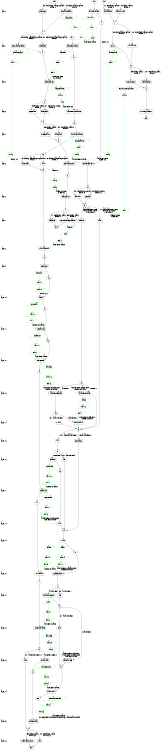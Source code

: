 digraph state_graph {
	rankdir=TB;
	size="8,5;"
	
	/* Layers */
	layer_0 [shape=plaintext, label="layer 0"];
	layer_0_b [style=invis, shape=point];
	layer_0_a [style=invis, shape=point];
	layer_0_b -> layer_0 [style=invis];
	layer_0 -> layer_0_a [style=invis];
	layer_1 [shape=plaintext, label="layer 1"];
	layer_1_b [style=invis, shape=point];
	layer_1_a [style=invis, shape=point];
	layer_1_b -> layer_1 [style=invis];
	layer_1 -> layer_1_a [style=invis];
	layer_0_a -> layer_1_b [style=invis];
	layer_2 [shape=plaintext, label="layer 2"];
	layer_2_b [style=invis, shape=point];
	layer_2_a [style=invis, shape=point];
	layer_2_b -> layer_2 [style=invis];
	layer_2 -> layer_2_a [style=invis];
	layer_1_a -> layer_2_b [style=invis];
	layer_3 [shape=plaintext, label="layer 3"];
	layer_3_b [style=invis, shape=point];
	layer_3_a [style=invis, shape=point];
	layer_3_b -> layer_3 [style=invis];
	layer_3 -> layer_3_a [style=invis];
	layer_2_a -> layer_3_b [style=invis];
	layer_4 [shape=plaintext, label="layer 4"];
	layer_4_b [style=invis, shape=point];
	layer_4_a [style=invis, shape=point];
	layer_4_b -> layer_4 [style=invis];
	layer_4 -> layer_4_a [style=invis];
	layer_3_a -> layer_4_b [style=invis];
	layer_5 [shape=plaintext, label="layer 5"];
	layer_5_b [style=invis, shape=point];
	layer_5_a [style=invis, shape=point];
	layer_5_b -> layer_5 [style=invis];
	layer_5 -> layer_5_a [style=invis];
	layer_4_a -> layer_5_b [style=invis];
	layer_6 [shape=plaintext, label="layer 6"];
	layer_6_b [style=invis, shape=point];
	layer_6_a [style=invis, shape=point];
	layer_6_b -> layer_6 [style=invis];
	layer_6 -> layer_6_a [style=invis];
	layer_5_a -> layer_6_b [style=invis];
	layer_7 [shape=plaintext, label="layer 7"];
	layer_7_b [style=invis, shape=point];
	layer_7_a [style=invis, shape=point];
	layer_7_b -> layer_7 [style=invis];
	layer_7 -> layer_7_a [style=invis];
	layer_6_a -> layer_7_b [style=invis];
	layer_8 [shape=plaintext, label="layer 8"];
	layer_8_b [style=invis, shape=point];
	layer_8_a [style=invis, shape=point];
	layer_8_b -> layer_8 [style=invis];
	layer_8 -> layer_8_a [style=invis];
	layer_7_a -> layer_8_b [style=invis];
	layer_9 [shape=plaintext, label="layer 9"];
	layer_9_b [style=invis, shape=point];
	layer_9_a [style=invis, shape=point];
	layer_9_b -> layer_9 [style=invis];
	layer_9 -> layer_9_a [style=invis];
	layer_8_a -> layer_9_b [style=invis];
	layer_10 [shape=plaintext, label="layer 10"];
	layer_10_b [style=invis, shape=point];
	layer_10_a [style=invis, shape=point];
	layer_10_b -> layer_10 [style=invis];
	layer_10 -> layer_10_a [style=invis];
	layer_9_a -> layer_10_b [style=invis];
	layer_11 [shape=plaintext, label="layer 11"];
	layer_11_b [style=invis, shape=point];
	layer_11_a [style=invis, shape=point];
	layer_11_b -> layer_11 [style=invis];
	layer_11 -> layer_11_a [style=invis];
	layer_10_a -> layer_11_b [style=invis];
	layer_12 [shape=plaintext, label="layer 12"];
	layer_12_b [style=invis, shape=point];
	layer_12_a [style=invis, shape=point];
	layer_12_b -> layer_12 [style=invis];
	layer_12 -> layer_12_a [style=invis];
	layer_11_a -> layer_12_b [style=invis];
	layer_13 [shape=plaintext, label="layer 13"];
	layer_13_b [style=invis, shape=point];
	layer_13_a [style=invis, shape=point];
	layer_13_b -> layer_13 [style=invis];
	layer_13 -> layer_13_a [style=invis];
	layer_12_a -> layer_13_b [style=invis];
	layer_14 [shape=plaintext, label="layer 14"];
	layer_14_b [style=invis, shape=point];
	layer_14_a [style=invis, shape=point];
	layer_14_b -> layer_14 [style=invis];
	layer_14 -> layer_14_a [style=invis];
	layer_13_a -> layer_14_b [style=invis];
	layer_15 [shape=plaintext, label="layer 15"];
	layer_15_b [style=invis, shape=point];
	layer_15_a [style=invis, shape=point];
	layer_15_b -> layer_15 [style=invis];
	layer_15 -> layer_15_a [style=invis];
	layer_14_a -> layer_15_b [style=invis];
	layer_16 [shape=plaintext, label="layer 16"];
	layer_16_b [style=invis, shape=point];
	layer_16_a [style=invis, shape=point];
	layer_16_b -> layer_16 [style=invis];
	layer_16 -> layer_16_a [style=invis];
	layer_15_a -> layer_16_b [style=invis];
	layer_17 [shape=plaintext, label="layer 17"];
	layer_17_b [style=invis, shape=point];
	layer_17_a [style=invis, shape=point];
	layer_17_b -> layer_17 [style=invis];
	layer_17 -> layer_17_a [style=invis];
	layer_16_a -> layer_17_b [style=invis];
	layer_18 [shape=plaintext, label="layer 18"];
	layer_18_b [style=invis, shape=point];
	layer_18_a [style=invis, shape=point];
	layer_18_b -> layer_18 [style=invis];
	layer_18 -> layer_18_a [style=invis];
	layer_17_a -> layer_18_b [style=invis];
	layer_19 [shape=plaintext, label="layer 19"];
	layer_19_b [style=invis, shape=point];
	layer_19_a [style=invis, shape=point];
	layer_19_b -> layer_19 [style=invis];
	layer_19 -> layer_19_a [style=invis];
	layer_18_a -> layer_19_b [style=invis];
	layer_20 [shape=plaintext, label="layer 20"];
	layer_20_b [style=invis, shape=point];
	layer_20_a [style=invis, shape=point];
	layer_20_b -> layer_20 [style=invis];
	layer_20 -> layer_20_a [style=invis];
	layer_19_a -> layer_20_b [style=invis];
	layer_21 [shape=plaintext, label="layer 21"];
	layer_21_b [style=invis, shape=point];
	layer_21_a [style=invis, shape=point];
	layer_21_b -> layer_21 [style=invis];
	layer_21 -> layer_21_a [style=invis];
	layer_20_a -> layer_21_b [style=invis];
	layer_22 [shape=plaintext, label="layer 22"];
	layer_22_b [style=invis, shape=point];
	layer_22_a [style=invis, shape=point];
	layer_22_b -> layer_22 [style=invis];
	layer_22 -> layer_22_a [style=invis];
	layer_21_a -> layer_22_b [style=invis];
	layer_23 [shape=plaintext, label="layer 23"];
	layer_23_b [style=invis, shape=point];
	layer_23_a [style=invis, shape=point];
	layer_23_b -> layer_23 [style=invis];
	layer_23 -> layer_23_a [style=invis];
	layer_22_a -> layer_23_b [style=invis];
	layer_24 [shape=plaintext, label="layer 24"];
	layer_24_b [style=invis, shape=point];
	layer_24_a [style=invis, shape=point];
	layer_24_b -> layer_24 [style=invis];
	layer_24 -> layer_24_a [style=invis];
	layer_23_a -> layer_24_b [style=invis];
	layer_25 [shape=plaintext, label="layer 25"];
	layer_25_b [style=invis, shape=point];
	layer_25_a [style=invis, shape=point];
	layer_25_b -> layer_25 [style=invis];
	layer_25 -> layer_25_a [style=invis];
	layer_24_a -> layer_25_b [style=invis];
	layer_26 [shape=plaintext, label="layer 26"];
	layer_26_b [style=invis, shape=point];
	layer_26_a [style=invis, shape=point];
	layer_26_b -> layer_26 [style=invis];
	layer_26 -> layer_26_a [style=invis];
	layer_25_a -> layer_26_b [style=invis];
	
	/* States */
	indv_end [label = "end"]
	indv_13 [label = "13"]
	indv_12 [label = "12"]
	indv_11 [label = "11"]
	indv_10 [label = "10"]
	indv_08 [label = "08"]
	indv_07 [label = "07"]
	indv_09 [label = "09"]
	indv_05 [label = "05"]
	indv_06 [label = "06"]
	indv_04 [label = "04"]
	indv_03 [label = "03"]
	indv_02 [label = "02"]
	indv_01 [label = "01"]
	indv_start [label = "start"]
	clan_end [label = "end"]
	clan_14 [label = "14"]
	clan_13 [label = "13"]
	clan_12 [label = "12"]
	clan_11 [label = "11"]
	clan_10 [label = "10"]
	clan_09 [label = "09"]
	clan_08 [label = "08"]
	clan_07 [label = "07"]
	clan_06 [label = "06"]
	clan_05 [label = "05"]
	clan_04 [label = "04"]
	clan_03 [label = "03"]
	clan_02 [label = "02"]
	clan_01 [label = "01"]
	clan_start [label = "start"]
	patch_end [label = "end"]
	patch_7 [label = "7"]
	patch_6 [label = "6"]
	patch_5 [label = "5"]
	patch_4 [label = "4"]
	patch_3 [label = "3"]
	patch_2 [label = "2"]
	patch_1 [label = "1"]
	patch_start [label = "start"]
	manada_guanacos_end [label = "end"]
	manada_guanacos_3 [label = "3"]
	manada_guanacos_2 [label = "2"]
	manada_guanacos_1 [label = "1"]
	manada_guanacos_start [label = "start"]
	
	/* Functions */
	indv_indvInformation_start_01 [label = "indvInformation", shape = rect]
	indv_extractcalories_01_02 [label = "extractcalories", shape = rect]
	indv_getolder_02_03 [label = "getolder", shape = rect]
	indv_idle_indv_02_03 [label = "idle_indv", shape = rect]
	indv_freeIndv_03_04 [label = "freeIndv", shape = rect]
	indv_idle_03_06 [label = "idle", shape = rect]
	indv_casamiento_female_04_05 [label = "casamiento_female", shape = rect]
	indv_casamiento_male_04_06 [label = "casamiento_male", shape = rect]
	indv_info_husband_05_06 [label = "info_husband", shape = rect]
	indv_idle_05_06 [label = "idle", shape = rect]
	indv_pregnancy_06_09 [label = "pregnancy", shape = rect]
	indv_idle_06_07 [label = "idle", shape = rect]
	indv_child_inf_07_08 [label = "child_inf", shape = rect]
	indv_idle_07_09 [label = "idle", shape = rect]
	indv_birth_08_09 [label = "birth", shape = rect]
	indv_survive_09_10 [label = "survive", shape = rect]
	indv_update_status_10_11 [label = "update_status", shape = rect]
	indv_husband_request_11_12 [label = "husband_request", shape = rect]
	indv_idle_11_12 [label = "idle", shape = rect]
	indv_local_marriage_12_13 [label = "local_marriage", shape = rect]
	indv_idle_12_13 [label = "idle", shape = rect]
	indv_dividir_info_13_end [label = "dividir_info", shape = rect]
	clan_clan_Information_start_01 [label = "clan_Information", shape = rect]
	clan_clan_extract_calories_01_02 [label = "clan_extract_calories", shape = rect]
	clan_distribute_calories_02_03 [label = "distribute_calories", shape = rect]
	clan_move_clan_03_04 [label = "move_clan", shape = rect]
	clan_idle_03_04 [label = "idle", shape = rect]
	clan_marriable_indv_04_05 [label = "marriable_indv", shape = rect]
	clan_send_girls_05_06 [label = "send_girls", shape = rect]
	clan_match_06_07 [label = "match", shape = rect]
	clan_aceptar_prop_07_08 [label = "aceptar_prop", shape = rect]
	clan_recive_conf_08_09 [label = "recive_conf", shape = rect]
	clan_repartir_id_09_10 [label = "repartir_id", shape = rect]
	clan_new_leader_10_11 [label = "new_leader", shape = rect]
	clan_again_marriable_11_12 [label = "again_marriable", shape = rect]
	clan_dividir_clan_12_13 [label = "dividir_clan", shape = rect]
	clan_idle_12_14 [label = "idle", shape = rect]
	clan_creacion_clan_13_14 [label = "creacion_clan", shape = rect]
	clan_vocabulary_review_14_end [label = "vocabulary_review", shape = rect]
	clan_idle_14_end [label = "idle", shape = rect]
	patch_patchtype_start_1 [label = "patchtype", shape = rect]
	patch_infoClansInPatch_start_1 [label = "infoClansInPatch", shape = rect]
	patch_idle_patch_1_2 [label = "idle_patch", shape = rect]
	patch_infoGuanacosPatch_1_2 [label = "infoGuanacosPatch", shape = rect]
	patch_patchcalories_2_3 [label = "patchcalories", shape = rect]
	patch_regenerate_3_4 [label = "regenerate", shape = rect]
	patch_idle_patch_3_4 [label = "idle_patch", shape = rect]
	patch_snregenerate_4_5 [label = "snregenerate", shape = rect]
	patch_idle_patch_4_5 [label = "idle_patch", shape = rect]
	patch_guanacos_move_5_6 [label = "guanacos_move", shape = rect]
	patch_clans_move_6_7 [label = "clans_move", shape = rect]
	patch_reproduccion_guanacos_7_end [label = "reproduccion_guanacos", shape = rect]
	patch_idle_patch_7_end [label = "idle_patch", shape = rect]
	manada_guanacos_manadaInfo_start_1 [label = "manadaInfo", shape = rect]
	manada_guanacos_seasonSwitch_start_1 [label = "seasonSwitch", shape = rect]
	manada_guanacos_manada_idle_1_2 [label = "manada_idle", shape = rect]
	manada_guanacos_move_1_2 [label = "move", shape = rect]
	manada_guanacos_reproduccion_2_3 [label = "reproduccion", shape = rect]
	manada_guanacos_manada_idle2_2_3 [label = "manada_idle2", shape = rect]
	manada_guanacos_surviveGuanacos_3_end [label = "surviveGuanacos", shape = rect]
	
	/* Message types */
	information_message [ label = "information" color="#00ff00" shape = parallelogram];
	information_message -> information_message_start_0 [ color="#00ff00" ];
	information_message_start_0 [ label = "start 0" color="#00ff00" shape = parallelogram];
	information_message_start_0 -> information_message_end_0 [ color="#00ff00" ];
	information_message_end_0 [ label = "end 1" color="#00ff00" shape = parallelogram];
	information_message_end_0 -> clan_clan_Information_start_01 [ color="#00ff00" label = "a.cID EQ m.clanID" ];
	indgetcalories_message [ label = "indgetcalories" color="#00ff00" shape = parallelogram];
	indgetcalories_message -> indgetcalories_message_start_0 [ color="#00ff00" ];
	indgetcalories_message_start_0 [ label = "start 4" color="#00ff00" shape = parallelogram];
	indgetcalories_message_start_0 -> indgetcalories_message_end_0 [ color="#00ff00" ];
	indgetcalories_message_end_0 [ label = "end 5" color="#00ff00" shape = parallelogram];
	indgetcalories_message_end_0 -> indv_extractcalories_01_02 [ color="#00ff00" label = "a.indvID EQ m.indvID" ];
	leader_message [ label = "leader" color="#00ff00" shape = parallelogram];
	leader_message -> leader_message_start_0 [ color="#00ff00" ];
	leader_message_start_0 [ label = "start 19" color="#00ff00" shape = parallelogram];
	leader_message_start_0 -> leader_message_end_0 [ color="#00ff00" ];
	leader_message_end_0 [ label = "end 20" color="#00ff00" shape = parallelogram];
	leader_message_end_0 -> clan_new_leader_10_11 [ color="#00ff00" label = "a.cID EQ m.clanID" ];
	ancestor_message [ label = "ancestor" color="#00ff00" shape = parallelogram];
	ancestor_message -> ancestor_message_start_0 [ color="#00ff00" ];
	ancestor_message_start_0 [ label = "start 7" color="#00ff00" shape = parallelogram];
	ancestor_message_start_0 -> ancestor_message_end_0 [ color="#00ff00" ];
	ancestor_message_end_0 [ label = "end 8" color="#00ff00" shape = parallelogram];
	ancestor_message_end_0 -> clan_marriable_indv_04_05 [ color="#00ff00" label = "a.cID EQ m.clanID" ];
	peticionID_message [ label = "peticionID" color="#00ff00" shape = parallelogram];
	peticionID_message -> peticionID_message_start_0 [ color="#00ff00" ];
	peticionID_message_start_0 [ label = "start 16" color="#00ff00" shape = parallelogram];
	peticionID_message_start_0 -> peticionID_message_end_0 [ color="#00ff00" ];
	peticionID_message_end_0 [ label = "end 17" color="#00ff00" shape = parallelogram];
	peticionID_message_end_0 -> clan_repartir_id_09_10 [ color="#00ff00" label = "a.cID EQ m.clanID" ];
	family_message [ label = "family" color="#00ff00" shape = parallelogram];
	family_message -> family_message_start_0 [ color="#00ff00" ];
	family_message_start_0 [ label = "start 13" color="#00ff00" shape = parallelogram];
	family_message_start_0 -> family_message_end_0 [ color="#00ff00" ];
	family_message_end_0 [ label = "end 14" color="#00ff00" shape = parallelogram];
	family_message_end_0 -> indv_info_husband_05_06 [ color="#00ff00" label = "a.indvID EQ m.wife AND\na.cID EQ m.clanID" ];
	death_message [ label = "death" color="#00ff00" shape = parallelogram];
	death_message -> death_message_start_0 [ color="#00ff00" ];
	death_message_start_0 [ label = "start 19" color="#00ff00" shape = parallelogram];
	death_message_start_0 -> death_message_end_0 [ color="#00ff00" ];
	death_message_end_0 [ label = "end 20" color="#00ff00" shape = parallelogram];
	death_message_end_0 -> indv_update_status_10_11 [ color="#00ff00" label = "a.indvID EQ m.parejaID AND\na.cID EQ m.clanID" ];
	widow_message [ label = "widow" color="#00ff00" shape = parallelogram];
	widow_message -> widow_message_start_0 [ color="#00ff00" ];
	widow_message_start_0 [ label = "start 21" color="#00ff00" shape = parallelogram];
	widow_message_start_0 -> widow_message_end_0 [ color="#00ff00" ];
	widow_message_end_0 [ label = "end 22" color="#00ff00" shape = parallelogram];
	widow_message_end_0 -> clan_again_marriable_11_12 [ color="#00ff00" label = "a.cID EQ m.clanID" ];
	informationDivide_message [ label = "informationDivide" color="#00ff00" shape = parallelogram];
	informationDivide_message -> informationDivide_message_start_0 [ color="#00ff00" ];
	informationDivide_message_start_0 [ label = "start 24" color="#00ff00" shape = parallelogram];
	informationDivide_message_start_0 -> informationDivide_message_end_0 [ color="#00ff00" ];
	informationDivide_message_end_0 [ label = "end 25" color="#00ff00" shape = parallelogram];
	informationDivide_message_end_0 -> clan_creacion_clan_13_14 [ color="#00ff00" label = "a.cID EQ m.clanID\nsort: FLAME_sort_clan_creacion_clan_13_14_informationDivide" ];
	clan_info_message [ label = "clan_info" color="#00ff00" shape = parallelogram];
	clan_info_message -> clan_info_message_start_0 [ color="#00ff00" ];
	clan_info_message_start_0 [ label = "start 1" color="#00ff00" shape = parallelogram];
	clan_info_message_start_0 -> clan_info_message_end_0 [ color="#00ff00" ];
	clan_info_message_end_0 [ label = "end 2" color="#00ff00" shape = parallelogram];
	clan_info_message_end_0 -> patch_patchcalories_2_3 [ color="#00ff00" label = "a.x EQ m.px AND\na.y EQ m.py" ];
	clangetcalories_message [ label = "clangetcalories" color="#00ff00" shape = parallelogram];
	clangetcalories_message -> clangetcalories_message_start_0 [ color="#00ff00" ];
	clangetcalories_message_start_0 [ label = "start 2" color="#00ff00" shape = parallelogram];
	clangetcalories_message_start_0 -> clangetcalories_message_end_0 [ color="#00ff00" ];
	clangetcalories_message_end_0 [ label = "end 3" color="#00ff00" shape = parallelogram];
	clangetcalories_message_end_0 -> clan_clan_extract_calories_01_02 [ color="#00ff00" label = "a.cID EQ m.cID" ];
	freeGirls_message [ label = "freeGirls" color="#00ff00" shape = parallelogram];
	freeGirls_message -> freeGirls_message_start_0 [ color="#00ff00" ];
	freeGirls_message_start_0 [ label = "start 9" color="#00ff00" shape = parallelogram];
	freeGirls_message_start_0 -> freeGirls_message_end_0 [ color="#00ff00" ];
	freeGirls_message_end_0 [ label = "end 10" color="#00ff00" shape = parallelogram];
	freeGirls_message_end_0 -> clan_match_06_07 [ color="#00ff00" label = "Box2d: 15.0" ];
	propuesta_message [ label = "propuesta" color="#00ff00" shape = parallelogram];
	propuesta_message -> propuesta_message_start_0 [ color="#00ff00" ];
	propuesta_message_start_0 [ label = "start 10" color="#00ff00" shape = parallelogram];
	propuesta_message_start_0 -> propuesta_message_end_0 [ color="#00ff00" ];
	propuesta_message_end_0 [ label = "end 11" color="#00ff00" shape = parallelogram];
	propuesta_message_end_0 -> clan_aceptar_prop_07_08 [ color="#00ff00" label = "a.cID EQ m.dclanID" ];
	confirProp_message [ label = "confirProp" color="#00ff00" shape = parallelogram];
	confirProp_message -> confirProp_message_start_0 [ color="#00ff00" ];
	confirProp_message_start_0 [ label = "start 11" color="#00ff00" shape = parallelogram];
	confirProp_message_start_0 -> confirProp_message_end_0 [ color="#00ff00" ];
	confirProp_message_end_0 [ label = "end 12" color="#00ff00" shape = parallelogram];
	confirProp_message_end_0 -> clan_recive_conf_08_09 [ color="#00ff00" label = "a.cID EQ m.clanID" ];
	marriage_message [ label = "marriage" color="#00ff00" shape = parallelogram];
	marriage_message -> marriage_message_start_0 [ color="#00ff00" ];
	marriage_message_start_0 [ label = "start 12" color="#00ff00" shape = parallelogram];
	marriage_message_start_0 -> marriage_message_end_0 [ color="#00ff00" ];
	marriage_message_end_0 [ label = "end 13" color="#00ff00" shape = parallelogram];
	marriage_message_end_0 -> indv_casamiento_female_04_05 [ color="#00ff00" label = "a.indvID EQ m.girlID AND\na.cID EQ m.oclanID" ];
	marriage_message_end_0 -> indv_casamiento_male_04_06 [ color="#00ff00" label = "a.indvID EQ m.manID AND\na.cID EQ m.clanID" ];
	respuestaID_message [ label = "respuestaID" color="#00ff00" shape = parallelogram];
	respuestaID_message -> respuestaID_message_start_0 [ color="#00ff00" ];
	respuestaID_message_start_0 [ label = "start 17" color="#00ff00" shape = parallelogram];
	respuestaID_message_start_0 -> respuestaID_message_end_0 [ color="#00ff00" ];
	respuestaID_message_end_0 [ label = "end 18" color="#00ff00" shape = parallelogram];
	respuestaID_message_end_0 -> indv_birth_08_09 [ color="#00ff00" label = "a.indvID EQ m.indvID AND\na.cID EQ m.clanID" ];
	lmarriage_message [ label = "lmarriage" color="#00ff00" shape = parallelogram];
	lmarriage_message -> lmarriage_message_start_0 [ color="#00ff00" ];
	lmarriage_message_start_0 [ label = "start 22" color="#00ff00" shape = parallelogram];
	lmarriage_message_start_0 -> lmarriage_message_end_0 [ color="#00ff00" ];
	lmarriage_message_end_0 [ label = "end 23" color="#00ff00" shape = parallelogram];
	lmarriage_message_end_0 -> indv_local_marriage_12_13 [ color="#00ff00" label = "a.indvID EQ m.girlID OR\na.indvID EQ m.manID AND\na.cID EQ m.clanID" ];
	warningDivide_message [ label = "warningDivide" color="#00ff00" shape = parallelogram];
	warningDivide_message -> warningDivide_message_start_0 [ color="#00ff00" ];
	warningDivide_message_start_0 [ label = "start 23" color="#00ff00" shape = parallelogram];
	warningDivide_message_start_0 -> warningDivide_message_end_0 [ color="#00ff00" ];
	warningDivide_message_end_0 [ label = "end 24" color="#00ff00" shape = parallelogram];
	warningDivide_message_end_0 -> indv_dividir_info_13_end [ color="#00ff00" label = "a.cID EQ m.clanID" ];
	clanmove_message [ label = "clanmove" color="#00ff00" shape = parallelogram];
	clanmove_message -> clanmove_message_start_0 [ color="#00ff00" ];
	clanmove_message_start_0 [ label = "start 5" color="#00ff00" shape = parallelogram];
	clanmove_message_start_0 -> clanmove_message_end_0 [ color="#00ff00" ];
	clanmove_message_end_0 [ label = "end 6" color="#00ff00" shape = parallelogram];
	clanmove_message_end_0 -> patch_clans_move_6_7 [ color="#00ff00" label = "a.x EQ m.x AND\na.y EQ m.y" ];
	clanspatch_message [ label = "clanspatch" color="#00ff00" shape = parallelogram];
	clanspatch_message -> clanspatch_message_start_0 [ color="#00ff00" ];
	clanspatch_message_start_0 [ label = "start 0" color="#00ff00" shape = parallelogram];
	clanspatch_message_start_0 -> clanspatch_message_end_0 [ color="#00ff00" ];
	clanspatch_message_end_0 [ label = "end 1" color="#00ff00" shape = parallelogram];
	clanspatch_message_end_0 -> manada_guanacos_move_1_2 [ color="#00ff00" label = "Box2d: 2.0" ];
	guanacospatch_message [ label = "guanacospatch" color="#00ff00" shape = parallelogram];
	guanacospatch_message -> guanacospatch_message_start_0 [ color="#00ff00" ];
	guanacospatch_message_start_0 [ label = "start 1" color="#00ff00" shape = parallelogram];
	guanacospatch_message_start_0 -> guanacospatch_message_end_0 [ color="#00ff00" ];
	guanacospatch_message_end_0 [ label = "end 5" color="#00ff00" shape = parallelogram];
	guanacospatch_message_end_0 -> clan_move_clan_03_04 [ color="#00ff00" label = "Box2d: 2.0" ];
	adultospatch_message [ label = "adultospatch" color="#00ff00" shape = parallelogram];
	adultospatch_message -> adultospatch_message_start_0 [ color="#00ff00" ];
	adultospatch_message_start_0 [ label = "start 1" color="#00ff00" shape = parallelogram];
	adultospatch_message_start_0 -> adultospatch_message_end_0 [ color="#00ff00" ];
	adultospatch_message_end_0 [ label = "end 5" color="#00ff00" shape = parallelogram];
	adultospatch_message_end_0 -> patch_guanacos_move_5_6 [ color="#00ff00" label = "a.x EQ m.x AND\na.y EQ m.y" ];
	reproduccionguanacos_message [ label = "reproduccionguanacos" color="#00ff00" shape = parallelogram];
	reproduccionguanacos_message -> reproduccionguanacos_message_start_0 [ color="#00ff00" ];
	reproduccionguanacos_message_start_0 [ label = "start 2" color="#00ff00" shape = parallelogram];
	reproduccionguanacos_message_start_0 -> reproduccionguanacos_message_end_0 [ color="#00ff00" ];
	reproduccionguanacos_message_end_0 [ label = "end 7" color="#00ff00" shape = parallelogram];
	reproduccionguanacos_message_end_0 -> patch_reproduccion_guanacos_7_end [ color="#00ff00" label = "a.x EQ m.x AND\na.y EQ m.y" ];
	
	/* Transitions */
	indv_start -> indv_indvInformation_start_01;
	indv_indvInformation_start_01 -> indv_01;
	indv_01 -> indv_extractcalories_01_02;
	indv_extractcalories_01_02 -> indv_02;
	indv_02 -> indv_getolder_02_03 [ label = "Periodicity: monthly\nPhase: 29"];
	indv_getolder_02_03 -> indv_03;
	indv_02 -> indv_idle_indv_02_03 [ label = "not ( Periodicity: monthly\nPhase: 29 )"];
	indv_idle_indv_02_03 -> indv_03;
	indv_03 -> indv_freeIndv_03_04 [ label = "a.marriable EQ 1 AND\na.married EQ 0 AND\na.widow EQ 0"];
	indv_freeIndv_03_04 -> indv_04;
	indv_03 -> indv_idle_03_06 [ label = "not ( a.marriable EQ 1 AND\na.married EQ 0 AND\na.widow EQ 0 )"];
	indv_idle_03_06 -> indv_06;
	indv_04 -> indv_casamiento_female_04_05 [ label = "a.sex EQ 1"];
	indv_casamiento_female_04_05 -> indv_05;
	indv_04 -> indv_casamiento_male_04_06 [ label = "a.sex EQ 0"];
	indv_casamiento_male_04_06 -> indv_06;
	indv_05 -> indv_info_husband_05_06 [ label = "a.married EQ 1"];
	indv_info_husband_05_06 -> indv_06;
	indv_05 -> indv_idle_05_06 [ label = "not ( a.married EQ 1 )"];
	indv_idle_05_06 -> indv_06;
	indv_06 -> indv_pregnancy_06_09 [ label = "a.embarazable EQ 1"];
	indv_pregnancy_06_09 -> indv_09;
	indv_06 -> indv_idle_06_07 [ label = "not ( a.embarazable EQ 1 )"];
	indv_idle_06_07 -> indv_07;
	indv_07 -> indv_child_inf_07_08 [ label = "a.month EQ 9"];
	indv_child_inf_07_08 -> indv_08;
	indv_07 -> indv_idle_07_09 [ label = "not ( a.month EQ 9 )"];
	indv_idle_07_09 -> indv_09;
	indv_08 -> indv_birth_08_09;
	indv_birth_08_09 -> indv_09;
	indv_09 -> indv_survive_09_10;
	indv_survive_09_10 -> indv_10;
	indv_10 -> indv_update_status_10_11;
	indv_update_status_10_11 -> indv_11;
	indv_11 -> indv_husband_request_11_12 [ label = "a.widow EQ 1"];
	indv_husband_request_11_12 -> indv_12;
	indv_11 -> indv_idle_11_12 [ label = "not ( a.widow EQ 1 )"];
	indv_idle_11_12 -> indv_12;
	indv_12 -> indv_local_marriage_12_13 [ label = "a.married EQ 0"];
	indv_local_marriage_12_13 -> indv_13;
	indv_12 -> indv_idle_12_13 [ label = "not ( a.married EQ 0 )"];
	indv_idle_12_13 -> indv_13;
	indv_13 -> indv_dividir_info_13_end;
	indv_dividir_info_13_end -> indv_end;
	clan_start -> clan_clan_Information_start_01;
	clan_clan_Information_start_01 -> clan_01;
	clan_01 -> clan_clan_extract_calories_01_02;
	clan_clan_extract_calories_01_02 -> clan_02;
	clan_02 -> clan_distribute_calories_02_03;
	clan_distribute_calories_02_03 -> clan_03;
	clan_03 -> clan_move_clan_03_04 [ label = "Periodicity: clan_dias_por_patch\nPhase: 0"];
	clan_move_clan_03_04 -> clan_04;
	clan_03 -> clan_idle_03_04 [ label = "not ( Periodicity: clan_dias_por_patch\nPhase: 0 )"];
	clan_idle_03_04 -> clan_04;
	clan_04 -> clan_marriable_indv_04_05;
	clan_marriable_indv_04_05 -> clan_05;
	clan_05 -> clan_send_girls_05_06;
	clan_send_girls_05_06 -> clan_06;
	clan_06 -> clan_match_06_07;
	clan_match_06_07 -> clan_07;
	clan_07 -> clan_aceptar_prop_07_08;
	clan_aceptar_prop_07_08 -> clan_08;
	clan_08 -> clan_recive_conf_08_09;
	clan_recive_conf_08_09 -> clan_09;
	clan_09 -> clan_repartir_id_09_10;
	clan_repartir_id_09_10 -> clan_10;
	clan_10 -> clan_new_leader_10_11;
	clan_new_leader_10_11 -> clan_11;
	clan_11 -> clan_again_marriable_11_12;
	clan_again_marriable_11_12 -> clan_12;
	clan_12 -> clan_dividir_clan_12_13 [ label = "a.members GEQ 10"];
	clan_dividir_clan_12_13 -> clan_13;
	clan_12 -> clan_idle_12_14 [ label = "not ( a.members GEQ 10 )"];
	clan_idle_12_14 -> clan_14;
	clan_13 -> clan_creacion_clan_13_14;
	clan_creacion_clan_13_14 -> clan_14;
	clan_14 -> clan_vocabulary_review_14_end [ label = "Periodicity: yearly\nPhase: 348"];
	clan_vocabulary_review_14_end -> clan_end;
	clan_14 -> clan_idle_14_end [ label = "not ( Periodicity: yearly\nPhase: 348 )"];
	clan_idle_14_end -> clan_end;
	patch_start -> patch_patchtype_start_1 [ label = "not ( Periodicity: dias_por_patch\nPhase: 0 )"];
	patch_patchtype_start_1 -> patch_1;
	patch_start -> patch_infoClansInPatch_start_1 [ label = "Periodicity: dias_por_patch\nPhase: 0"];
	patch_infoClansInPatch_start_1 -> patch_1;
	patch_1 -> patch_idle_patch_1_2 [ label = "not ( Periodicity: clan_dias_por_patch\nPhase: 0 )"];
	patch_idle_patch_1_2 -> patch_2;
	patch_1 -> patch_infoGuanacosPatch_1_2 [ label = "Periodicity: clan_dias_por_patch\nPhase: 0"];
	patch_infoGuanacosPatch_1_2 -> patch_2;
	patch_2 -> patch_patchcalories_2_3;
	patch_patchcalories_2_3 -> patch_3;
	patch_3 -> patch_regenerate_3_4 [ label = "Periodicity: weekly\nPhase: 6"];
	patch_regenerate_3_4 -> patch_4;
	patch_3 -> patch_idle_patch_3_4 [ label = "not ( Periodicity: weekly\nPhase: 6 )"];
	patch_idle_patch_3_4 -> patch_4;
	patch_4 -> patch_snregenerate_4_5 [ label = "Periodicity: season\nPhase: 0"];
	patch_snregenerate_4_5 -> patch_5;
	patch_4 -> patch_idle_patch_4_5 [ label = "not ( Periodicity: season\nPhase: 0 )"];
	patch_idle_patch_4_5 -> patch_5;
	patch_5 -> patch_guanacos_move_5_6;
	patch_guanacos_move_5_6 -> patch_6;
	patch_6 -> patch_clans_move_6_7;
	patch_clans_move_6_7 -> patch_7;
	patch_7 -> patch_reproduccion_guanacos_7_end [ label = "Periodicity: yearly\nPhase: 0"];
	patch_reproduccion_guanacos_7_end -> patch_end;
	patch_7 -> patch_idle_patch_7_end [ label = "not ( Periodicity: yearly\nPhase: 0 )"];
	patch_idle_patch_7_end -> patch_end;
	manada_guanacos_start -> manada_guanacos_manadaInfo_start_1 [ label = "not ( Periodicity: season\nPhase: 0 )"];
	manada_guanacos_manadaInfo_start_1 -> manada_guanacos_1;
	manada_guanacos_start -> manada_guanacos_seasonSwitch_start_1 [ label = "Periodicity: season\nPhase: 0"];
	manada_guanacos_seasonSwitch_start_1 -> manada_guanacos_1;
	manada_guanacos_1 -> manada_guanacos_manada_idle_1_2 [ label = "not ( Periodicity: dias_por_patch\nPhase: 0 )"];
	manada_guanacos_manada_idle_1_2 -> manada_guanacos_2;
	manada_guanacos_1 -> manada_guanacos_move_1_2 [ label = "Periodicity: dias_por_patch\nPhase: 0"];
	manada_guanacos_move_1_2 -> manada_guanacos_2;
	manada_guanacos_2 -> manada_guanacos_reproduccion_2_3 [ label = "Periodicity: yearly\nPhase: 0"];
	manada_guanacos_reproduccion_2_3 -> manada_guanacos_3;
	manada_guanacos_2 -> manada_guanacos_manada_idle2_2_3 [ label = "not ( Periodicity: yearly\nPhase: 0 )"];
	manada_guanacos_manada_idle2_2_3 -> manada_guanacos_3;
	manada_guanacos_3 -> manada_guanacos_surviveGuanacos_3_end;
	manada_guanacos_surviveGuanacos_3_end -> manada_guanacos_end;
	
	/* Communications */
	indv_indvInformation_start_01 -> information_message [ color="#00ff00" ];
	indv_freeIndv_03_04 -> ancestor_message [ color="#00ff00" ];
	indv_casamiento_male_04_06 -> family_message [ color="#00ff00" ];
	indv_child_inf_07_08 -> peticionID_message [ color="#00ff00" ];
	indv_survive_09_10 -> leader_message [ color="#00ff00" ];
	indv_survive_09_10 -> death_message [ color="#00ff00" ];
	indv_husband_request_11_12 -> widow_message [ color="#00ff00" ];
	indv_dividir_info_13_end -> informationDivide_message [ color="#00ff00" ];
	clan_clan_Information_start_01 -> clan_info_message [ color="#00ff00" ];
	clan_distribute_calories_02_03 -> indgetcalories_message [ color="#00ff00" ];
	clan_move_clan_03_04 -> clanmove_message [ color="#00ff00" ];
	clan_send_girls_05_06 -> freeGirls_message [ color="#00ff00" ];
	clan_match_06_07 -> propuesta_message [ color="#00ff00" ];
	clan_aceptar_prop_07_08 -> confirProp_message [ color="#00ff00" ];
	clan_recive_conf_08_09 -> marriage_message [ color="#00ff00" ];
	clan_repartir_id_09_10 -> respuestaID_message [ color="#00ff00" ];
	clan_again_marriable_11_12 -> lmarriage_message [ color="#00ff00" ];
	clan_dividir_clan_12_13 -> warningDivide_message [ color="#00ff00" ];
	patch_infoClansInPatch_start_1 -> clanspatch_message [ color="#00ff00" ];
	patch_infoGuanacosPatch_1_2 -> guanacospatch_message [ color="#00ff00" ];
	patch_patchcalories_2_3 -> clangetcalories_message [ color="#00ff00" ];
	manada_guanacos_move_1_2 -> adultospatch_message [ color="#00ff00" ];
	manada_guanacos_reproduccion_2_3 -> reproduccionguanacos_message [ color="#00ff00" ];
	{ rank=same; layer_0;  indv_indvInformation_start_01;  patch_patchtype_start_1;  patch_infoClansInPatch_start_1;  manada_guanacos_manadaInfo_start_1;  manada_guanacos_seasonSwitch_start_1; }
	{ rank=same; layer_0_b; }
	{ rank=same; layer_0_a; information_message_start_0; clanspatch_message_start_0; }
	{ rank=same; layer_1;  clan_clan_Information_start_01;  patch_idle_patch_1_2;  patch_infoGuanacosPatch_1_2;  manada_guanacos_manada_idle_1_2;  manada_guanacos_move_1_2; }
	{ rank=same; layer_1_b; information_message_end_0; clanspatch_message_end_0; }
	{ rank=same; layer_1_a; clan_info_message_start_0; guanacospatch_message_start_0; adultospatch_message_start_0; }
	{ rank=same; layer_2;  patch_patchcalories_2_3;  manada_guanacos_reproduccion_2_3;  manada_guanacos_manada_idle2_2_3; }
	{ rank=same; layer_2_b; clan_info_message_end_0; }
	{ rank=same; layer_2_a; clangetcalories_message_start_0; reproduccionguanacos_message_start_0; }
	{ rank=same; layer_3;  clan_clan_extract_calories_01_02;  patch_regenerate_3_4;  patch_idle_patch_3_4;  manada_guanacos_surviveGuanacos_3_end; }
	{ rank=same; layer_3_b; clangetcalories_message_end_0; }
	{ rank=same; layer_3_a; }
	{ rank=same; layer_4;  clan_distribute_calories_02_03;  patch_snregenerate_4_5;  patch_idle_patch_4_5; }
	{ rank=same; layer_4_b; }
	{ rank=same; layer_4_a; indgetcalories_message_start_0; }
	{ rank=same; layer_5;  indv_extractcalories_01_02;  clan_move_clan_03_04;  clan_idle_03_04;  patch_guanacos_move_5_6; }
	{ rank=same; layer_5_b; indgetcalories_message_end_0; guanacospatch_message_end_0; adultospatch_message_end_0; }
	{ rank=same; layer_5_a; clanmove_message_start_0; }
	{ rank=same; layer_6;  indv_getolder_02_03;  indv_idle_indv_02_03;  patch_clans_move_6_7; }
	{ rank=same; layer_6_b; clanmove_message_end_0; }
	{ rank=same; layer_6_a; }
	{ rank=same; layer_7;  indv_freeIndv_03_04;  indv_idle_03_06;  patch_reproduccion_guanacos_7_end;  patch_idle_patch_7_end; }
	{ rank=same; layer_7_b; reproduccionguanacos_message_end_0; }
	{ rank=same; layer_7_a; ancestor_message_start_0; }
	{ rank=same; layer_8;  clan_marriable_indv_04_05; }
	{ rank=same; layer_8_b; ancestor_message_end_0; }
	{ rank=same; layer_8_a; }
	{ rank=same; layer_9;  clan_send_girls_05_06; }
	{ rank=same; layer_9_b; }
	{ rank=same; layer_9_a; freeGirls_message_start_0; }
	{ rank=same; layer_10;  clan_match_06_07; }
	{ rank=same; layer_10_b; freeGirls_message_end_0; }
	{ rank=same; layer_10_a; propuesta_message_start_0; }
	{ rank=same; layer_11;  clan_aceptar_prop_07_08; }
	{ rank=same; layer_11_b; propuesta_message_end_0; }
	{ rank=same; layer_11_a; confirProp_message_start_0; }
	{ rank=same; layer_12;  clan_recive_conf_08_09; }
	{ rank=same; layer_12_b; confirProp_message_end_0; }
	{ rank=same; layer_12_a; marriage_message_start_0; }
	{ rank=same; layer_13;  indv_casamiento_female_04_05;  indv_casamiento_male_04_06; }
	{ rank=same; layer_13_b; marriage_message_end_0; }
	{ rank=same; layer_13_a; family_message_start_0; }
	{ rank=same; layer_14;  indv_info_husband_05_06;  indv_idle_05_06; }
	{ rank=same; layer_14_b; family_message_end_0; }
	{ rank=same; layer_14_a; }
	{ rank=same; layer_15;  indv_pregnancy_06_09;  indv_idle_06_07; }
	{ rank=same; layer_15_b; }
	{ rank=same; layer_15_a; }
	{ rank=same; layer_16;  indv_child_inf_07_08;  indv_idle_07_09; }
	{ rank=same; layer_16_b; }
	{ rank=same; layer_16_a; peticionID_message_start_0; }
	{ rank=same; layer_17;  clan_repartir_id_09_10; }
	{ rank=same; layer_17_b; peticionID_message_end_0; }
	{ rank=same; layer_17_a; respuestaID_message_start_0; }
	{ rank=same; layer_18;  indv_birth_08_09; }
	{ rank=same; layer_18_b; respuestaID_message_end_0; }
	{ rank=same; layer_18_a; }
	{ rank=same; layer_19;  indv_survive_09_10; }
	{ rank=same; layer_19_b; }
	{ rank=same; layer_19_a; leader_message_start_0; death_message_start_0; }
	{ rank=same; layer_20;  indv_update_status_10_11;  clan_new_leader_10_11; }
	{ rank=same; layer_20_b; leader_message_end_0; death_message_end_0; }
	{ rank=same; layer_20_a; }
	{ rank=same; layer_21;  indv_husband_request_11_12;  indv_idle_11_12; }
	{ rank=same; layer_21_b; }
	{ rank=same; layer_21_a; widow_message_start_0; }
	{ rank=same; layer_22;  indv_idle_12_13;  clan_again_marriable_11_12; }
	{ rank=same; layer_22_b; widow_message_end_0; }
	{ rank=same; layer_22_a; lmarriage_message_start_0; }
	{ rank=same; layer_23;  indv_local_marriage_12_13;  clan_dividir_clan_12_13;  clan_idle_12_14; }
	{ rank=same; layer_23_b; lmarriage_message_end_0; }
	{ rank=same; layer_23_a; warningDivide_message_start_0; }
	{ rank=same; layer_24;  indv_dividir_info_13_end; }
	{ rank=same; layer_24_b; warningDivide_message_end_0; }
	{ rank=same; layer_24_a; informationDivide_message_start_0; }
	{ rank=same; layer_25;  clan_creacion_clan_13_14; }
	{ rank=same; layer_25_b; informationDivide_message_end_0; }
	{ rank=same; layer_25_a; }
	{ rank=same; layer_26;  clan_vocabulary_review_14_end;  clan_idle_14_end; }
	{ rank=same; layer_26_b; }
	{ rank=same; layer_26_a; }
}